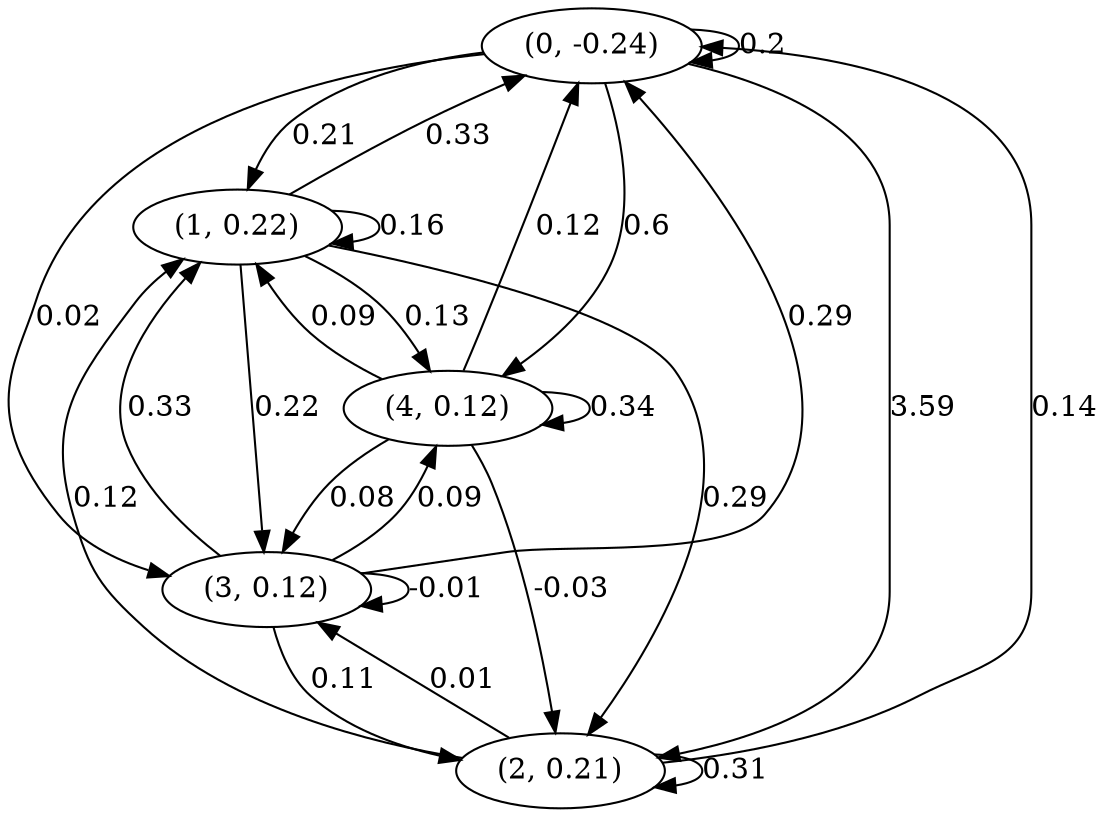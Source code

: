 digraph {
    0 [ label = "(0, -0.24)" ]
    1 [ label = "(1, 0.22)" ]
    2 [ label = "(2, 0.21)" ]
    3 [ label = "(3, 0.12)" ]
    4 [ label = "(4, 0.12)" ]
    0 -> 0 [ label = "0.2" ]
    1 -> 1 [ label = "0.16" ]
    2 -> 2 [ label = "0.31" ]
    3 -> 3 [ label = "-0.01" ]
    4 -> 4 [ label = "0.34" ]
    1 -> 0 [ label = "0.33" ]
    2 -> 0 [ label = "0.14" ]
    3 -> 0 [ label = "0.29" ]
    4 -> 0 [ label = "0.12" ]
    0 -> 1 [ label = "0.21" ]
    2 -> 1 [ label = "0.12" ]
    3 -> 1 [ label = "0.33" ]
    4 -> 1 [ label = "0.09" ]
    0 -> 2 [ label = "3.59" ]
    1 -> 2 [ label = "0.29" ]
    3 -> 2 [ label = "0.11" ]
    4 -> 2 [ label = "-0.03" ]
    0 -> 3 [ label = "0.02" ]
    1 -> 3 [ label = "0.22" ]
    2 -> 3 [ label = "0.01" ]
    4 -> 3 [ label = "0.08" ]
    0 -> 4 [ label = "0.6" ]
    1 -> 4 [ label = "0.13" ]
    3 -> 4 [ label = "0.09" ]
}

